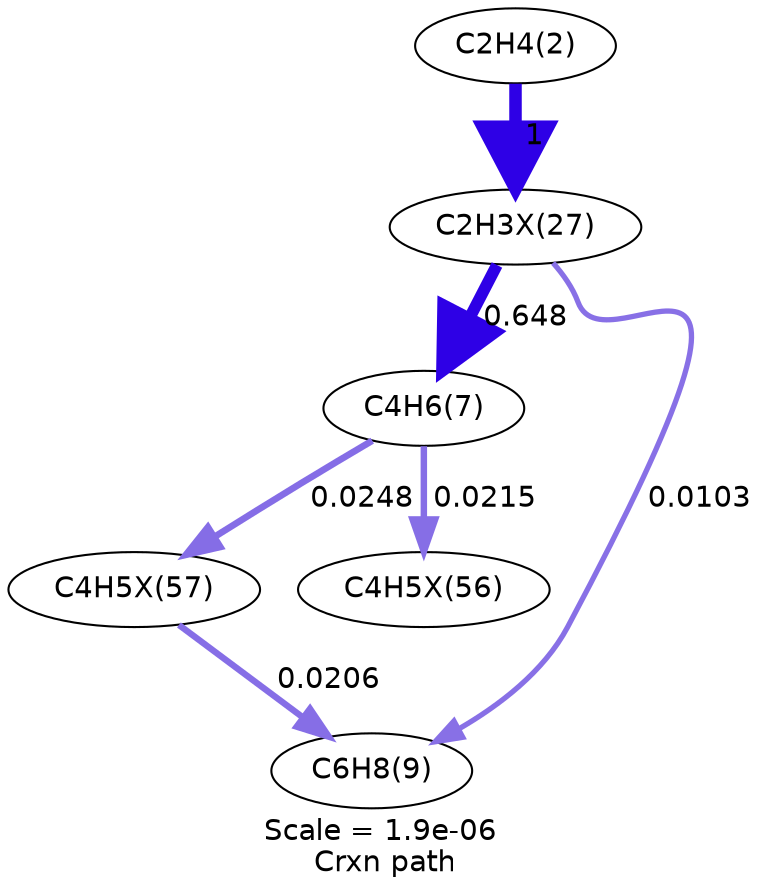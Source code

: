 digraph reaction_paths {
center=1;
s5 -> s55[fontname="Helvetica", style="setlinewidth(6)", arrowsize=3, color="0.7, 1.5, 0.9"
, label=" 1"];
s55 -> s8[fontname="Helvetica", style="setlinewidth(5.67)", arrowsize=2.84, color="0.7, 1.15, 0.9"
, label=" 0.648"];
s55 -> s9[fontname="Helvetica", style="setlinewidth(2.55)", arrowsize=1.27, color="0.7, 0.51, 0.9"
, label=" 0.0103"];
s8 -> s67[fontname="Helvetica", style="setlinewidth(3.21)", arrowsize=1.6, color="0.7, 0.525, 0.9"
, label=" 0.0248"];
s8 -> s66[fontname="Helvetica", style="setlinewidth(3.1)", arrowsize=1.55, color="0.7, 0.522, 0.9"
, label=" 0.0215"];
s67 -> s9[fontname="Helvetica", style="setlinewidth(3.07)", arrowsize=1.53, color="0.7, 0.521, 0.9"
, label=" 0.0206"];
s5 [ fontname="Helvetica", label="C2H4(2)"];
s8 [ fontname="Helvetica", label="C4H6(7)"];
s9 [ fontname="Helvetica", label="C6H8(9)"];
s55 [ fontname="Helvetica", label="C2H3X(27)"];
s66 [ fontname="Helvetica", label="C4H5X(56)"];
s67 [ fontname="Helvetica", label="C4H5X(57)"];
 label = "Scale = 1.9e-06\l Crxn path";
 fontname = "Helvetica";
}
